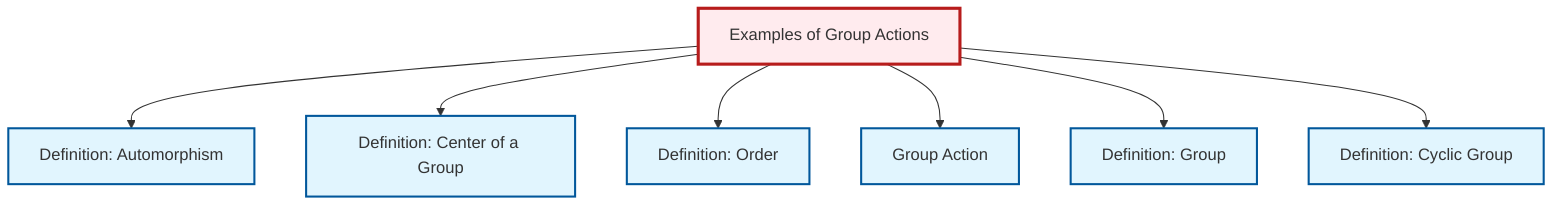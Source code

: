 graph TD
    classDef definition fill:#e1f5fe,stroke:#01579b,stroke-width:2px
    classDef theorem fill:#f3e5f5,stroke:#4a148c,stroke-width:2px
    classDef axiom fill:#fff3e0,stroke:#e65100,stroke-width:2px
    classDef example fill:#e8f5e9,stroke:#1b5e20,stroke-width:2px
    classDef current fill:#ffebee,stroke:#b71c1c,stroke-width:3px
    ex-group-action-examples["Examples of Group Actions"]:::example
    def-center-of-group["Definition: Center of a Group"]:::definition
    def-group-action["Group Action"]:::definition
    def-order["Definition: Order"]:::definition
    def-cyclic-group["Definition: Cyclic Group"]:::definition
    def-automorphism["Definition: Automorphism"]:::definition
    def-group["Definition: Group"]:::definition
    ex-group-action-examples --> def-automorphism
    ex-group-action-examples --> def-center-of-group
    ex-group-action-examples --> def-order
    ex-group-action-examples --> def-group-action
    ex-group-action-examples --> def-group
    ex-group-action-examples --> def-cyclic-group
    class ex-group-action-examples current